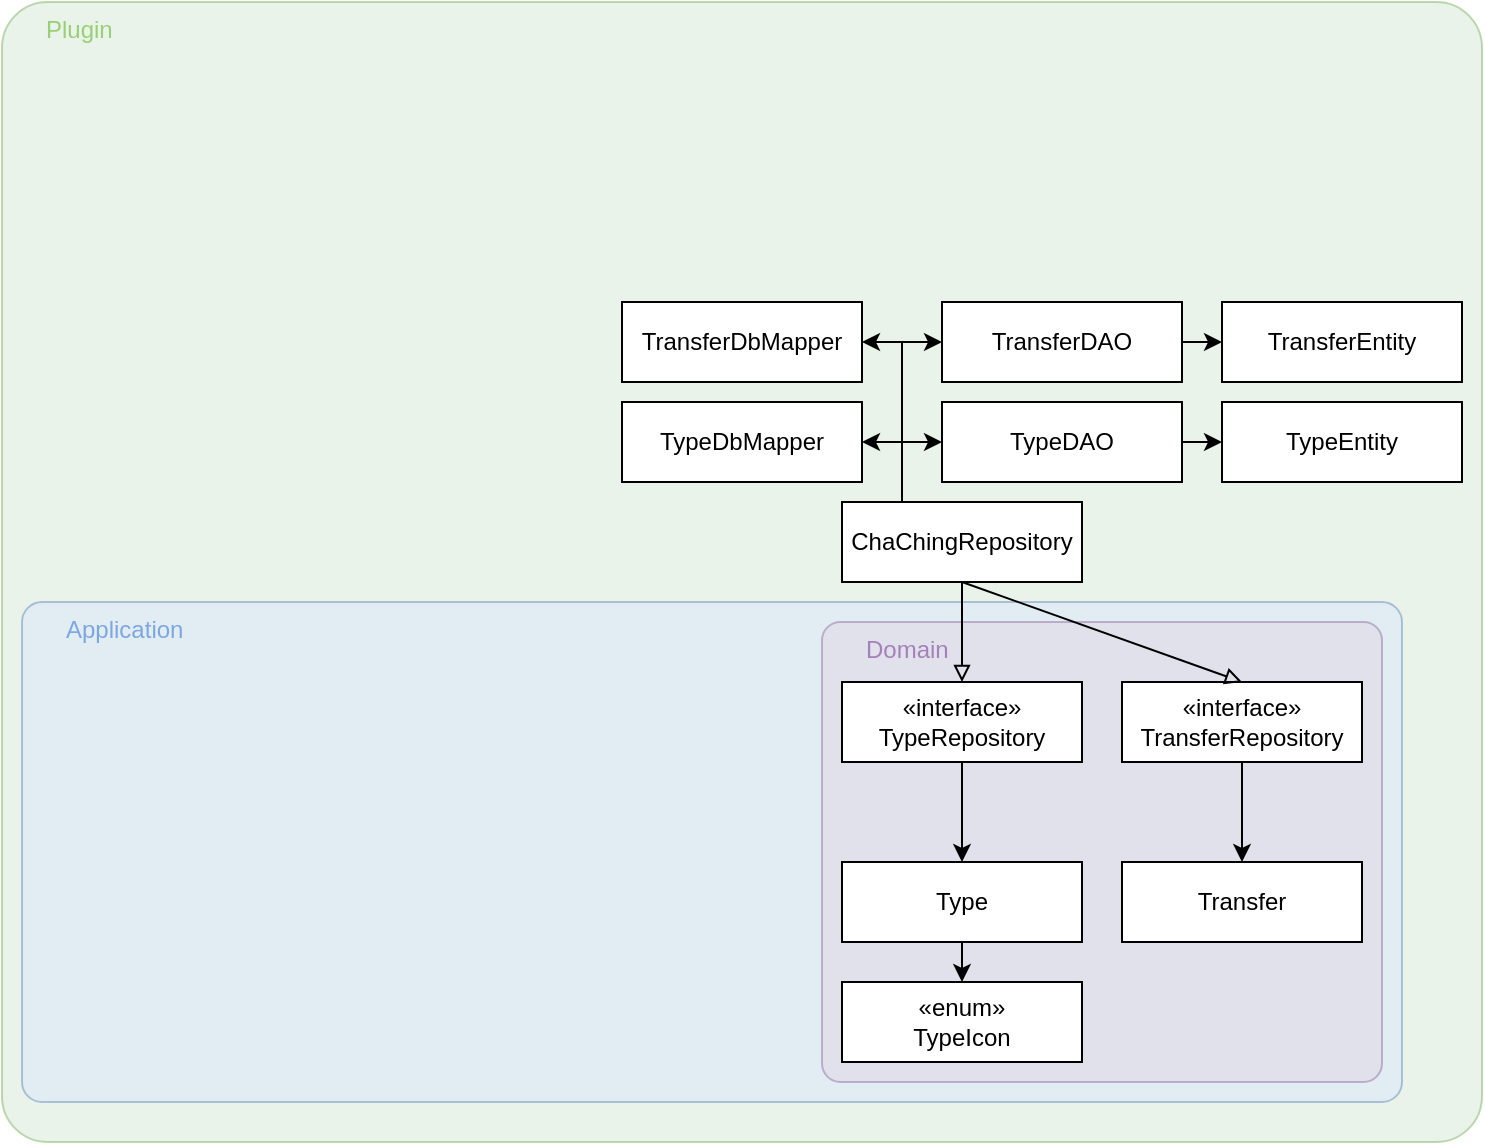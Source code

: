 <mxfile version="27.1.6">
  <diagram name="Page-1" id="M-Ojg86SOPLshwDXzzaj">
    <mxGraphModel dx="983" dy="504" grid="1" gridSize="10" guides="1" tooltips="1" connect="1" arrows="1" fold="1" page="1" pageScale="1" pageWidth="850" pageHeight="1100" math="0" shadow="0">
      <root>
        <mxCell id="0" />
        <mxCell id="1" parent="0" />
        <mxCell id="g30gicR2P6DNS6eSlVAu-12" value="Plugin" style="rounded=1;whiteSpace=wrap;html=1;fillColor=#d5e8d4;strokeColor=#82b366;align=left;verticalAlign=top;horizontal=1;spacingTop=0;spacingLeft=20;fillStyle=auto;opacity=50;arcSize=4;fontColor=#97D077;" vertex="1" parent="1">
          <mxGeometry x="140" y="130" width="740" height="570" as="geometry" />
        </mxCell>
        <mxCell id="g30gicR2P6DNS6eSlVAu-11" value="Application" style="rounded=1;whiteSpace=wrap;html=1;fillColor=#dae8fc;strokeColor=#6c8ebf;align=left;verticalAlign=top;horizontal=1;spacingTop=0;spacingLeft=20;fillStyle=auto;opacity=50;arcSize=4;fontColor=#7EA6E0;" vertex="1" parent="1">
          <mxGeometry x="150" y="430" width="690" height="250" as="geometry" />
        </mxCell>
        <mxCell id="g30gicR2P6DNS6eSlVAu-1" value="&lt;div align=&quot;left&quot;&gt;Domain&lt;/div&gt;" style="rounded=1;whiteSpace=wrap;html=1;fillColor=#e1d5e7;strokeColor=#9673a6;align=left;verticalAlign=top;horizontal=1;spacingTop=0;spacingLeft=20;fillStyle=auto;gradientColor=none;opacity=50;arcSize=4;fontColor=#A680B8;" vertex="1" parent="1">
          <mxGeometry x="550" y="440" width="280" height="230" as="geometry" />
        </mxCell>
        <mxCell id="g30gicR2P6DNS6eSlVAu-2" value="&lt;div&gt;&lt;font&gt;&lt;span&gt;«enum»&lt;/span&gt;&lt;/font&gt;&lt;/div&gt;&lt;div&gt;&lt;font&gt;&lt;span&gt;TypeIcon&lt;/span&gt;&lt;/font&gt;&lt;/div&gt;" style="rounded=0;whiteSpace=wrap;html=1;fontColor=#000000;fontSize=12;" vertex="1" parent="1">
          <mxGeometry x="560" y="620" width="120" height="40" as="geometry" />
        </mxCell>
        <mxCell id="g30gicR2P6DNS6eSlVAu-9" style="edgeStyle=orthogonalEdgeStyle;rounded=0;orthogonalLoop=1;jettySize=auto;html=1;exitX=0.5;exitY=1;exitDx=0;exitDy=0;entryX=0.5;entryY=0;entryDx=0;entryDy=0;" edge="1" parent="1" source="g30gicR2P6DNS6eSlVAu-3" target="g30gicR2P6DNS6eSlVAu-2">
          <mxGeometry relative="1" as="geometry" />
        </mxCell>
        <mxCell id="g30gicR2P6DNS6eSlVAu-3" value="Type" style="rounded=0;whiteSpace=wrap;html=1;fontColor=#000000;fontSize=12;" vertex="1" parent="1">
          <mxGeometry x="560" y="560" width="120" height="40" as="geometry" />
        </mxCell>
        <mxCell id="g30gicR2P6DNS6eSlVAu-4" value="Transfer" style="rounded=0;whiteSpace=wrap;html=1;fontColor=#000000;fontSize=12;" vertex="1" parent="1">
          <mxGeometry x="700" y="560" width="120" height="40" as="geometry" />
        </mxCell>
        <mxCell id="g30gicR2P6DNS6eSlVAu-7" style="edgeStyle=orthogonalEdgeStyle;rounded=0;orthogonalLoop=1;jettySize=auto;html=1;exitX=0.5;exitY=1;exitDx=0;exitDy=0;entryX=0.5;entryY=0;entryDx=0;entryDy=0;" edge="1" parent="1" source="g30gicR2P6DNS6eSlVAu-5" target="g30gicR2P6DNS6eSlVAu-3">
          <mxGeometry relative="1" as="geometry" />
        </mxCell>
        <mxCell id="g30gicR2P6DNS6eSlVAu-5" value="&lt;div&gt;&lt;font&gt;&lt;span&gt;«interface»&lt;/span&gt;&lt;/font&gt;&lt;/div&gt;&lt;div&gt;&lt;font&gt;&lt;span&gt;TypeRepository&lt;/span&gt;&lt;/font&gt;&lt;/div&gt;" style="rounded=0;whiteSpace=wrap;html=1;fontColor=#000000;fontSize=12;" vertex="1" parent="1">
          <mxGeometry x="560" y="470" width="120" height="40" as="geometry" />
        </mxCell>
        <mxCell id="g30gicR2P6DNS6eSlVAu-8" style="edgeStyle=orthogonalEdgeStyle;rounded=0;orthogonalLoop=1;jettySize=auto;html=1;exitX=0.5;exitY=1;exitDx=0;exitDy=0;entryX=0.5;entryY=0;entryDx=0;entryDy=0;" edge="1" parent="1" source="g30gicR2P6DNS6eSlVAu-6" target="g30gicR2P6DNS6eSlVAu-4">
          <mxGeometry relative="1" as="geometry" />
        </mxCell>
        <mxCell id="g30gicR2P6DNS6eSlVAu-6" value="&lt;div&gt;&lt;font&gt;&lt;span&gt;«interface»&lt;/span&gt;&lt;/font&gt;&lt;/div&gt;&lt;div&gt;&lt;font&gt;&lt;span&gt;TransferRepository&lt;/span&gt;&lt;/font&gt;&lt;/div&gt;" style="rounded=0;whiteSpace=wrap;html=1;fontColor=#000000;fontSize=12;" vertex="1" parent="1">
          <mxGeometry x="700" y="470" width="120" height="40" as="geometry" />
        </mxCell>
        <mxCell id="g30gicR2P6DNS6eSlVAu-14" style="rounded=0;orthogonalLoop=1;jettySize=auto;html=1;exitX=0.5;exitY=1;exitDx=0;exitDy=0;entryX=0.5;entryY=0;entryDx=0;entryDy=0;endArrow=block;endFill=0;" edge="1" parent="1" source="g30gicR2P6DNS6eSlVAu-13" target="g30gicR2P6DNS6eSlVAu-6">
          <mxGeometry relative="1" as="geometry" />
        </mxCell>
        <mxCell id="g30gicR2P6DNS6eSlVAu-15" style="rounded=0;orthogonalLoop=1;jettySize=auto;html=1;exitX=0.5;exitY=1;exitDx=0;exitDy=0;entryX=0.5;entryY=0;entryDx=0;entryDy=0;endArrow=block;endFill=0;" edge="1" parent="1" source="g30gicR2P6DNS6eSlVAu-13" target="g30gicR2P6DNS6eSlVAu-5">
          <mxGeometry relative="1" as="geometry" />
        </mxCell>
        <mxCell id="g30gicR2P6DNS6eSlVAu-23" style="edgeStyle=orthogonalEdgeStyle;rounded=0;orthogonalLoop=1;jettySize=auto;html=1;exitX=0.25;exitY=0;exitDx=0;exitDy=0;entryX=0;entryY=0.5;entryDx=0;entryDy=0;" edge="1" parent="1" source="g30gicR2P6DNS6eSlVAu-13" target="g30gicR2P6DNS6eSlVAu-19">
          <mxGeometry relative="1" as="geometry">
            <Array as="points">
              <mxPoint x="590" y="350" />
            </Array>
          </mxGeometry>
        </mxCell>
        <mxCell id="g30gicR2P6DNS6eSlVAu-24" style="edgeStyle=orthogonalEdgeStyle;rounded=0;orthogonalLoop=1;jettySize=auto;html=1;exitX=0.25;exitY=0;exitDx=0;exitDy=0;entryX=0;entryY=0.5;entryDx=0;entryDy=0;" edge="1" parent="1" source="g30gicR2P6DNS6eSlVAu-13" target="g30gicR2P6DNS6eSlVAu-18">
          <mxGeometry relative="1" as="geometry" />
        </mxCell>
        <mxCell id="g30gicR2P6DNS6eSlVAu-29" style="edgeStyle=orthogonalEdgeStyle;rounded=0;orthogonalLoop=1;jettySize=auto;html=1;exitX=0.25;exitY=0;exitDx=0;exitDy=0;entryX=1;entryY=0.5;entryDx=0;entryDy=0;" edge="1" parent="1" source="g30gicR2P6DNS6eSlVAu-13" target="g30gicR2P6DNS6eSlVAu-28">
          <mxGeometry relative="1" as="geometry">
            <Array as="points">
              <mxPoint x="590" y="350" />
            </Array>
          </mxGeometry>
        </mxCell>
        <mxCell id="g30gicR2P6DNS6eSlVAu-30" style="edgeStyle=orthogonalEdgeStyle;rounded=0;orthogonalLoop=1;jettySize=auto;html=1;exitX=0.25;exitY=0;exitDx=0;exitDy=0;entryX=1;entryY=0.5;entryDx=0;entryDy=0;" edge="1" parent="1" source="g30gicR2P6DNS6eSlVAu-13" target="g30gicR2P6DNS6eSlVAu-27">
          <mxGeometry relative="1" as="geometry" />
        </mxCell>
        <mxCell id="g30gicR2P6DNS6eSlVAu-13" value="ChaChingRepository" style="rounded=0;whiteSpace=wrap;html=1;fontColor=#000000;fontSize=12;" vertex="1" parent="1">
          <mxGeometry x="560" y="380" width="120" height="40" as="geometry" />
        </mxCell>
        <mxCell id="g30gicR2P6DNS6eSlVAu-16" value="TypeEntity" style="rounded=0;whiteSpace=wrap;html=1;fontColor=#000000;fontSize=12;" vertex="1" parent="1">
          <mxGeometry x="750" y="330" width="120" height="40" as="geometry" />
        </mxCell>
        <mxCell id="g30gicR2P6DNS6eSlVAu-17" value="TransferEntity" style="rounded=0;whiteSpace=wrap;html=1;fontColor=#000000;fontSize=12;" vertex="1" parent="1">
          <mxGeometry x="750" y="280" width="120" height="40" as="geometry" />
        </mxCell>
        <mxCell id="g30gicR2P6DNS6eSlVAu-21" style="edgeStyle=orthogonalEdgeStyle;rounded=0;orthogonalLoop=1;jettySize=auto;html=1;exitX=1;exitY=0.5;exitDx=0;exitDy=0;entryX=0;entryY=0.5;entryDx=0;entryDy=0;" edge="1" parent="1" source="g30gicR2P6DNS6eSlVAu-18" target="g30gicR2P6DNS6eSlVAu-17">
          <mxGeometry relative="1" as="geometry" />
        </mxCell>
        <mxCell id="g30gicR2P6DNS6eSlVAu-18" value="TransferDAO" style="rounded=0;whiteSpace=wrap;html=1;fontColor=#000000;fontSize=12;" vertex="1" parent="1">
          <mxGeometry x="610" y="280" width="120" height="40" as="geometry" />
        </mxCell>
        <mxCell id="g30gicR2P6DNS6eSlVAu-22" style="edgeStyle=orthogonalEdgeStyle;rounded=0;orthogonalLoop=1;jettySize=auto;html=1;exitX=1;exitY=0.5;exitDx=0;exitDy=0;entryX=0;entryY=0.5;entryDx=0;entryDy=0;" edge="1" parent="1" source="g30gicR2P6DNS6eSlVAu-19" target="g30gicR2P6DNS6eSlVAu-16">
          <mxGeometry relative="1" as="geometry" />
        </mxCell>
        <mxCell id="g30gicR2P6DNS6eSlVAu-19" value="TypeDAO" style="rounded=0;whiteSpace=wrap;html=1;fontColor=#000000;fontSize=12;" vertex="1" parent="1">
          <mxGeometry x="610" y="330" width="120" height="40" as="geometry" />
        </mxCell>
        <mxCell id="g30gicR2P6DNS6eSlVAu-27" value="TransferDbMapper" style="rounded=0;whiteSpace=wrap;html=1;fontColor=#000000;fontSize=12;" vertex="1" parent="1">
          <mxGeometry x="450" y="280" width="120" height="40" as="geometry" />
        </mxCell>
        <mxCell id="g30gicR2P6DNS6eSlVAu-28" value="TypeDbMapper" style="rounded=0;whiteSpace=wrap;html=1;fontColor=#000000;fontSize=12;" vertex="1" parent="1">
          <mxGeometry x="450" y="330" width="120" height="40" as="geometry" />
        </mxCell>
      </root>
    </mxGraphModel>
  </diagram>
</mxfile>
